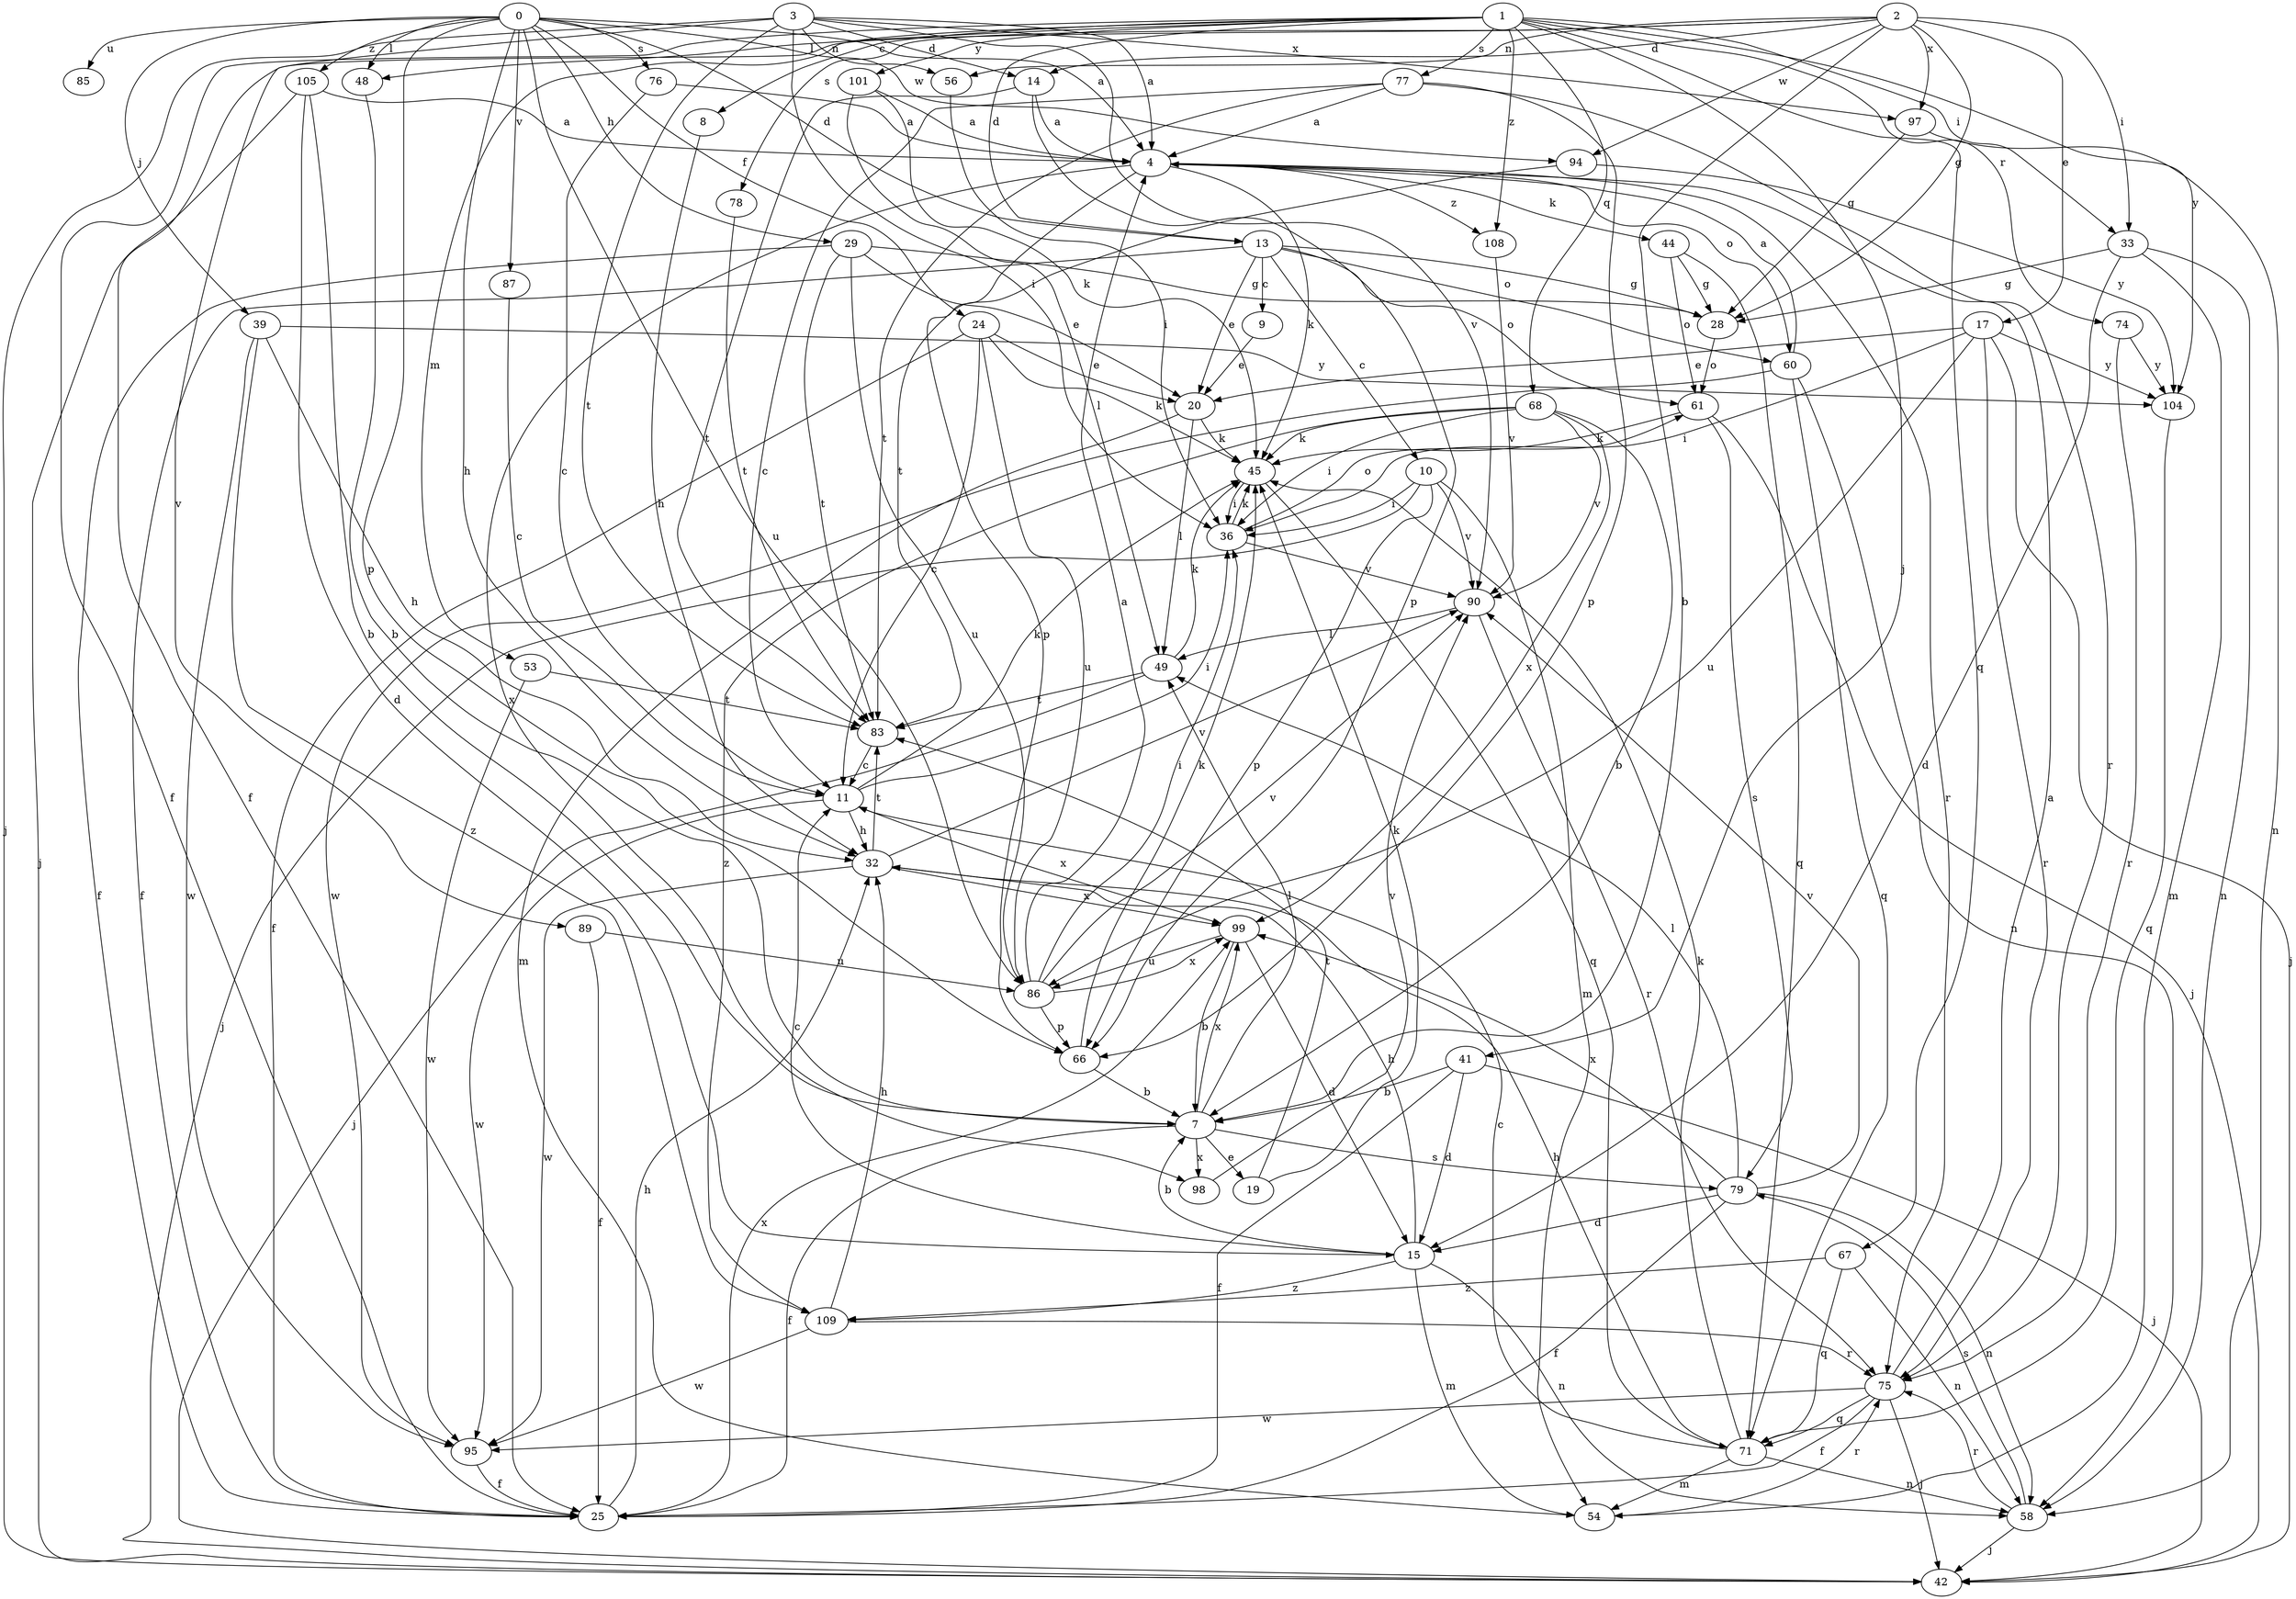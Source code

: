 strict digraph  {
0;
1;
2;
3;
4;
7;
8;
9;
10;
11;
13;
14;
15;
17;
19;
20;
24;
25;
28;
29;
32;
33;
36;
39;
41;
42;
44;
45;
48;
49;
53;
54;
56;
58;
60;
61;
66;
67;
68;
71;
74;
75;
76;
77;
78;
79;
83;
85;
86;
87;
89;
90;
94;
95;
97;
98;
99;
101;
104;
105;
108;
109;
0 -> 4  [label=a];
0 -> 13  [label=d];
0 -> 24  [label=f];
0 -> 29  [label=h];
0 -> 32  [label=h];
0 -> 39  [label=j];
0 -> 48  [label=l];
0 -> 66  [label=p];
0 -> 76  [label=s];
0 -> 85  [label=u];
0 -> 86  [label=u];
0 -> 87  [label=v];
0 -> 94  [label=w];
0 -> 105  [label=z];
1 -> 8  [label=c];
1 -> 13  [label=d];
1 -> 25  [label=f];
1 -> 33  [label=i];
1 -> 41  [label=j];
1 -> 48  [label=l];
1 -> 53  [label=m];
1 -> 67  [label=q];
1 -> 68  [label=q];
1 -> 74  [label=r];
1 -> 77  [label=s];
1 -> 101  [label=y];
1 -> 104  [label=y];
1 -> 108  [label=z];
2 -> 7  [label=b];
2 -> 14  [label=d];
2 -> 17  [label=e];
2 -> 25  [label=f];
2 -> 28  [label=g];
2 -> 33  [label=i];
2 -> 56  [label=n];
2 -> 78  [label=s];
2 -> 94  [label=w];
2 -> 97  [label=x];
3 -> 4  [label=a];
3 -> 14  [label=d];
3 -> 36  [label=i];
3 -> 42  [label=j];
3 -> 56  [label=n];
3 -> 83  [label=t];
3 -> 89  [label=v];
3 -> 90  [label=v];
3 -> 97  [label=x];
4 -> 44  [label=k];
4 -> 45  [label=k];
4 -> 60  [label=o];
4 -> 66  [label=p];
4 -> 75  [label=r];
4 -> 98  [label=x];
4 -> 108  [label=z];
7 -> 19  [label=e];
7 -> 25  [label=f];
7 -> 49  [label=l];
7 -> 79  [label=s];
7 -> 98  [label=x];
7 -> 99  [label=x];
8 -> 32  [label=h];
9 -> 20  [label=e];
10 -> 36  [label=i];
10 -> 42  [label=j];
10 -> 54  [label=m];
10 -> 66  [label=p];
10 -> 90  [label=v];
11 -> 32  [label=h];
11 -> 36  [label=i];
11 -> 45  [label=k];
11 -> 95  [label=w];
11 -> 99  [label=x];
13 -> 9  [label=c];
13 -> 10  [label=c];
13 -> 20  [label=e];
13 -> 25  [label=f];
13 -> 28  [label=g];
13 -> 60  [label=o];
13 -> 61  [label=o];
14 -> 4  [label=a];
14 -> 66  [label=p];
14 -> 83  [label=t];
15 -> 7  [label=b];
15 -> 11  [label=c];
15 -> 32  [label=h];
15 -> 54  [label=m];
15 -> 58  [label=n];
15 -> 109  [label=z];
17 -> 20  [label=e];
17 -> 36  [label=i];
17 -> 42  [label=j];
17 -> 75  [label=r];
17 -> 86  [label=u];
17 -> 104  [label=y];
19 -> 45  [label=k];
19 -> 83  [label=t];
20 -> 45  [label=k];
20 -> 49  [label=l];
20 -> 54  [label=m];
24 -> 11  [label=c];
24 -> 20  [label=e];
24 -> 25  [label=f];
24 -> 45  [label=k];
24 -> 86  [label=u];
25 -> 32  [label=h];
25 -> 99  [label=x];
28 -> 61  [label=o];
29 -> 20  [label=e];
29 -> 25  [label=f];
29 -> 28  [label=g];
29 -> 83  [label=t];
29 -> 86  [label=u];
32 -> 83  [label=t];
32 -> 90  [label=v];
32 -> 95  [label=w];
32 -> 99  [label=x];
33 -> 15  [label=d];
33 -> 28  [label=g];
33 -> 54  [label=m];
33 -> 58  [label=n];
36 -> 45  [label=k];
36 -> 61  [label=o];
36 -> 90  [label=v];
39 -> 32  [label=h];
39 -> 95  [label=w];
39 -> 104  [label=y];
39 -> 109  [label=z];
41 -> 7  [label=b];
41 -> 15  [label=d];
41 -> 25  [label=f];
41 -> 42  [label=j];
44 -> 28  [label=g];
44 -> 61  [label=o];
44 -> 71  [label=q];
45 -> 36  [label=i];
45 -> 71  [label=q];
48 -> 7  [label=b];
49 -> 42  [label=j];
49 -> 45  [label=k];
49 -> 83  [label=t];
53 -> 83  [label=t];
53 -> 95  [label=w];
54 -> 75  [label=r];
56 -> 36  [label=i];
58 -> 42  [label=j];
58 -> 75  [label=r];
58 -> 79  [label=s];
60 -> 4  [label=a];
60 -> 58  [label=n];
60 -> 71  [label=q];
60 -> 95  [label=w];
61 -> 42  [label=j];
61 -> 45  [label=k];
61 -> 79  [label=s];
66 -> 7  [label=b];
66 -> 45  [label=k];
67 -> 58  [label=n];
67 -> 71  [label=q];
67 -> 109  [label=z];
68 -> 7  [label=b];
68 -> 36  [label=i];
68 -> 45  [label=k];
68 -> 90  [label=v];
68 -> 99  [label=x];
68 -> 109  [label=z];
71 -> 11  [label=c];
71 -> 32  [label=h];
71 -> 45  [label=k];
71 -> 54  [label=m];
71 -> 58  [label=n];
74 -> 75  [label=r];
74 -> 104  [label=y];
75 -> 4  [label=a];
75 -> 25  [label=f];
75 -> 42  [label=j];
75 -> 71  [label=q];
75 -> 95  [label=w];
76 -> 4  [label=a];
76 -> 11  [label=c];
77 -> 4  [label=a];
77 -> 11  [label=c];
77 -> 66  [label=p];
77 -> 75  [label=r];
77 -> 83  [label=t];
78 -> 83  [label=t];
79 -> 15  [label=d];
79 -> 25  [label=f];
79 -> 49  [label=l];
79 -> 58  [label=n];
79 -> 90  [label=v];
79 -> 99  [label=x];
83 -> 11  [label=c];
86 -> 4  [label=a];
86 -> 36  [label=i];
86 -> 66  [label=p];
86 -> 90  [label=v];
86 -> 99  [label=x];
87 -> 11  [label=c];
89 -> 25  [label=f];
89 -> 86  [label=u];
90 -> 49  [label=l];
90 -> 75  [label=r];
94 -> 83  [label=t];
94 -> 104  [label=y];
95 -> 25  [label=f];
97 -> 28  [label=g];
97 -> 58  [label=n];
98 -> 90  [label=v];
99 -> 7  [label=b];
99 -> 15  [label=d];
99 -> 86  [label=u];
101 -> 4  [label=a];
101 -> 45  [label=k];
101 -> 49  [label=l];
104 -> 71  [label=q];
105 -> 4  [label=a];
105 -> 7  [label=b];
105 -> 15  [label=d];
105 -> 42  [label=j];
108 -> 90  [label=v];
109 -> 32  [label=h];
109 -> 75  [label=r];
109 -> 95  [label=w];
}
